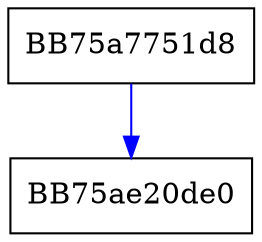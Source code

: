 digraph __acrt_unlock {
  node [shape="box"];
  graph [splines=ortho];
  BB75a7751d8 -> BB75ae20de0 [color="blue"];
}